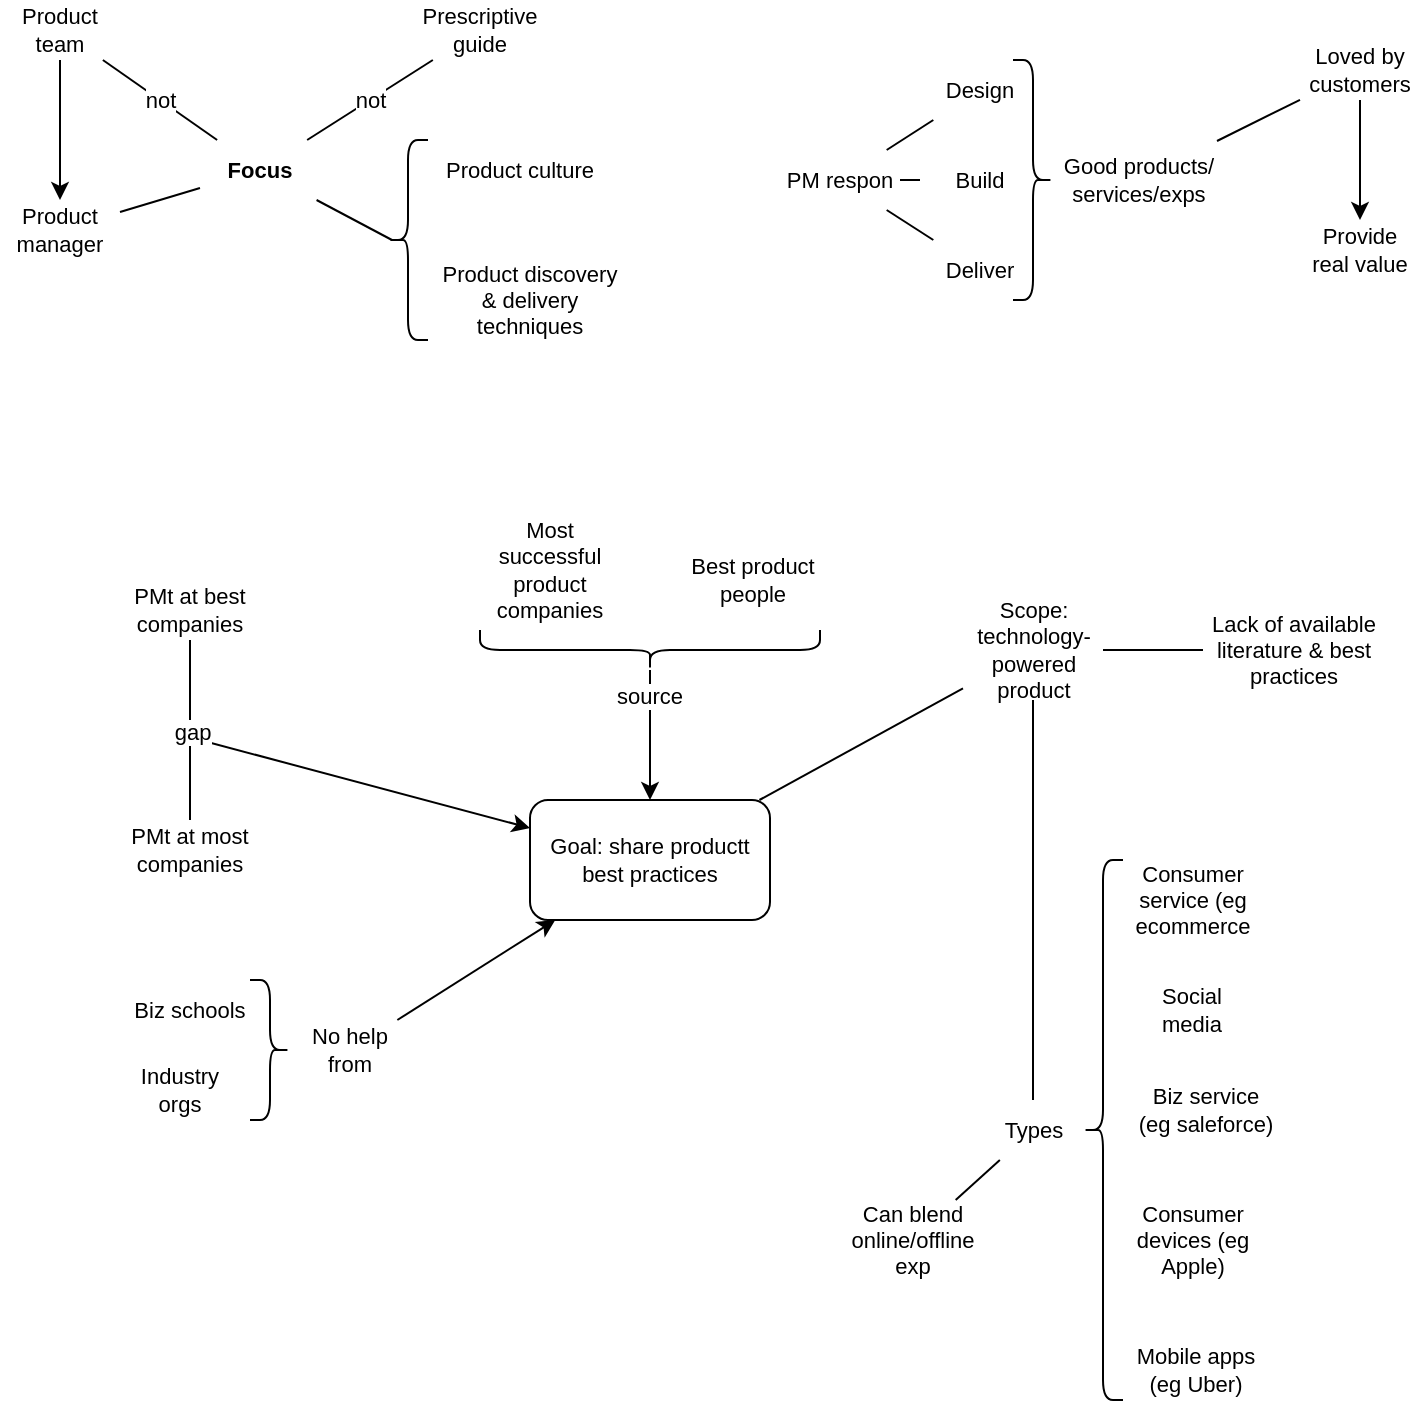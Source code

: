 <mxfile version="24.4.10" type="github">
  <diagram name="Page-1" id="LtzkvoZE5wQOxvXeWPpe">
    <mxGraphModel dx="954" dy="492" grid="1" gridSize="10" guides="1" tooltips="1" connect="1" arrows="1" fold="1" page="1" pageScale="1" pageWidth="827" pageHeight="1169" background="#ffffff" math="0" shadow="0">
      <root>
        <mxCell id="0" />
        <mxCell id="1" parent="0" />
        <mxCell id="TtzPyp4bpMKkoiG6bIdR-3" value="not" style="rounded=0;orthogonalLoop=1;jettySize=auto;html=1;endArrow=none;endFill=0;" edge="1" parent="1" source="TtzPyp4bpMKkoiG6bIdR-1" target="TtzPyp4bpMKkoiG6bIdR-2">
          <mxGeometry relative="1" as="geometry" />
        </mxCell>
        <mxCell id="TtzPyp4bpMKkoiG6bIdR-12" value="not" style="edgeStyle=none;rounded=0;orthogonalLoop=1;jettySize=auto;html=1;strokeColor=default;align=center;verticalAlign=middle;fontFamily=Helvetica;fontSize=11;fontColor=default;labelBackgroundColor=default;endArrow=none;endFill=0;" edge="1" parent="1" source="TtzPyp4bpMKkoiG6bIdR-1" target="TtzPyp4bpMKkoiG6bIdR-11">
          <mxGeometry relative="1" as="geometry" />
        </mxCell>
        <mxCell id="TtzPyp4bpMKkoiG6bIdR-13" style="edgeStyle=none;rounded=0;orthogonalLoop=1;jettySize=auto;html=1;strokeColor=default;align=center;verticalAlign=middle;fontFamily=Helvetica;fontSize=11;fontColor=default;labelBackgroundColor=default;endArrow=none;endFill=0;" edge="1" parent="1" source="TtzPyp4bpMKkoiG6bIdR-1" target="TtzPyp4bpMKkoiG6bIdR-10">
          <mxGeometry relative="1" as="geometry" />
        </mxCell>
        <mxCell id="TtzPyp4bpMKkoiG6bIdR-1" value="Focus" style="text;html=1;align=center;verticalAlign=middle;whiteSpace=wrap;rounded=0;fontSize=11;fontStyle=1" vertex="1" parent="1">
          <mxGeometry x="140" y="270" width="60" height="30" as="geometry" />
        </mxCell>
        <mxCell id="TtzPyp4bpMKkoiG6bIdR-2" value="Prescriptive guide" style="text;html=1;align=center;verticalAlign=middle;whiteSpace=wrap;rounded=0;fontSize=11;" vertex="1" parent="1">
          <mxGeometry x="250" y="200" width="60" height="30" as="geometry" />
        </mxCell>
        <mxCell id="TtzPyp4bpMKkoiG6bIdR-4" value="Product culture" style="text;html=1;align=center;verticalAlign=middle;whiteSpace=wrap;rounded=0;fontFamily=Helvetica;fontSize=11;fontColor=default;labelBackgroundColor=default;" vertex="1" parent="1">
          <mxGeometry x="260" y="270" width="80" height="30" as="geometry" />
        </mxCell>
        <mxCell id="TtzPyp4bpMKkoiG6bIdR-5" value="Product discovery &amp;amp; delivery techniques" style="text;html=1;align=center;verticalAlign=middle;whiteSpace=wrap;rounded=0;fontFamily=Helvetica;fontSize=11;fontColor=default;labelBackgroundColor=default;" vertex="1" parent="1">
          <mxGeometry x="260" y="330" width="90" height="40" as="geometry" />
        </mxCell>
        <mxCell id="TtzPyp4bpMKkoiG6bIdR-8" value="" style="shape=curlyBracket;whiteSpace=wrap;html=1;rounded=1;labelPosition=left;verticalLabelPosition=middle;align=right;verticalAlign=middle;fontFamily=Helvetica;fontSize=11;fontColor=default;labelBackgroundColor=default;" vertex="1" parent="1">
          <mxGeometry x="234" y="270" width="20" height="100" as="geometry" />
        </mxCell>
        <mxCell id="TtzPyp4bpMKkoiG6bIdR-9" style="edgeStyle=none;rounded=0;orthogonalLoop=1;jettySize=auto;html=1;entryX=0.1;entryY=0.5;entryDx=0;entryDy=0;entryPerimeter=0;strokeColor=default;align=center;verticalAlign=middle;fontFamily=Helvetica;fontSize=11;fontColor=default;labelBackgroundColor=default;endArrow=none;endFill=0;" edge="1" parent="1" source="TtzPyp4bpMKkoiG6bIdR-1" target="TtzPyp4bpMKkoiG6bIdR-8">
          <mxGeometry relative="1" as="geometry" />
        </mxCell>
        <mxCell id="TtzPyp4bpMKkoiG6bIdR-10" value="Product manager" style="text;html=1;align=center;verticalAlign=middle;whiteSpace=wrap;rounded=0;fontFamily=Helvetica;fontSize=11;fontColor=default;labelBackgroundColor=default;" vertex="1" parent="1">
          <mxGeometry x="40" y="300" width="60" height="30" as="geometry" />
        </mxCell>
        <mxCell id="TtzPyp4bpMKkoiG6bIdR-14" style="edgeStyle=none;rounded=0;orthogonalLoop=1;jettySize=auto;html=1;strokeColor=default;align=center;verticalAlign=middle;fontFamily=Helvetica;fontSize=11;fontColor=default;labelBackgroundColor=default;endArrow=classic;endFill=1;" edge="1" parent="1" source="TtzPyp4bpMKkoiG6bIdR-11" target="TtzPyp4bpMKkoiG6bIdR-10">
          <mxGeometry relative="1" as="geometry">
            <Array as="points" />
          </mxGeometry>
        </mxCell>
        <mxCell id="TtzPyp4bpMKkoiG6bIdR-11" value="Product team" style="text;html=1;align=center;verticalAlign=middle;whiteSpace=wrap;rounded=0;fontFamily=Helvetica;fontSize=11;fontColor=default;labelBackgroundColor=default;" vertex="1" parent="1">
          <mxGeometry x="40" y="200" width="60" height="30" as="geometry" />
        </mxCell>
        <mxCell id="TtzPyp4bpMKkoiG6bIdR-20" style="edgeStyle=none;rounded=0;orthogonalLoop=1;jettySize=auto;html=1;strokeColor=default;align=center;verticalAlign=middle;fontFamily=Helvetica;fontSize=11;fontColor=default;labelBackgroundColor=default;endArrow=none;endFill=0;startArrow=classic;startFill=1;" edge="1" parent="1" source="TtzPyp4bpMKkoiG6bIdR-17">
          <mxGeometry relative="1" as="geometry">
            <mxPoint x="140" y="570" as="targetPoint" />
          </mxGeometry>
        </mxCell>
        <mxCell id="TtzPyp4bpMKkoiG6bIdR-24" style="edgeStyle=none;rounded=0;orthogonalLoop=1;jettySize=auto;html=1;strokeColor=default;align=center;verticalAlign=middle;fontFamily=Helvetica;fontSize=11;fontColor=default;labelBackgroundColor=default;endArrow=none;endFill=0;" edge="1" parent="1" source="TtzPyp4bpMKkoiG6bIdR-17" target="TtzPyp4bpMKkoiG6bIdR-23">
          <mxGeometry relative="1" as="geometry" />
        </mxCell>
        <mxCell id="TtzPyp4bpMKkoiG6bIdR-17" value="Goal: share productt best practices" style="rounded=1;whiteSpace=wrap;html=1;fontFamily=Helvetica;fontSize=11;fontColor=default;labelBackgroundColor=default;" vertex="1" parent="1">
          <mxGeometry x="305" y="600" width="120" height="60" as="geometry" />
        </mxCell>
        <mxCell id="TtzPyp4bpMKkoiG6bIdR-21" value="" style="edgeStyle=none;rounded=0;orthogonalLoop=1;jettySize=auto;html=1;strokeColor=default;align=center;verticalAlign=middle;fontFamily=Helvetica;fontSize=11;fontColor=default;labelBackgroundColor=default;endArrow=none;endFill=0;" edge="1" parent="1" source="TtzPyp4bpMKkoiG6bIdR-18" target="TtzPyp4bpMKkoiG6bIdR-19">
          <mxGeometry relative="1" as="geometry" />
        </mxCell>
        <mxCell id="TtzPyp4bpMKkoiG6bIdR-22" value="gap" style="edgeLabel;html=1;align=center;verticalAlign=middle;resizable=0;points=[];fontFamily=Helvetica;fontSize=11;fontColor=default;labelBackgroundColor=default;" vertex="1" connectable="0" parent="TtzPyp4bpMKkoiG6bIdR-21">
          <mxGeometry x="0.022" y="1" relative="1" as="geometry">
            <mxPoint as="offset" />
          </mxGeometry>
        </mxCell>
        <mxCell id="TtzPyp4bpMKkoiG6bIdR-18" value="PMt at best companies" style="text;html=1;align=center;verticalAlign=middle;whiteSpace=wrap;rounded=0;fontFamily=Helvetica;fontSize=11;fontColor=default;labelBackgroundColor=default;" vertex="1" parent="1">
          <mxGeometry x="105" y="490" width="60" height="30" as="geometry" />
        </mxCell>
        <mxCell id="TtzPyp4bpMKkoiG6bIdR-19" value="PMt at most companies" style="text;html=1;align=center;verticalAlign=middle;whiteSpace=wrap;rounded=0;fontFamily=Helvetica;fontSize=11;fontColor=default;labelBackgroundColor=default;" vertex="1" parent="1">
          <mxGeometry x="100" y="610" width="70" height="30" as="geometry" />
        </mxCell>
        <mxCell id="TtzPyp4bpMKkoiG6bIdR-26" value="" style="edgeStyle=none;rounded=0;orthogonalLoop=1;jettySize=auto;html=1;strokeColor=default;align=center;verticalAlign=middle;fontFamily=Helvetica;fontSize=11;fontColor=default;labelBackgroundColor=default;endArrow=none;endFill=0;" edge="1" parent="1" source="TtzPyp4bpMKkoiG6bIdR-23" target="TtzPyp4bpMKkoiG6bIdR-25">
          <mxGeometry relative="1" as="geometry" />
        </mxCell>
        <mxCell id="TtzPyp4bpMKkoiG6bIdR-23" value="Scope: technology-powered product" style="text;html=1;align=center;verticalAlign=middle;whiteSpace=wrap;rounded=0;fontFamily=Helvetica;fontSize=11;fontColor=default;labelBackgroundColor=default;" vertex="1" parent="1">
          <mxGeometry x="521.5" y="500" width="70" height="50" as="geometry" />
        </mxCell>
        <mxCell id="TtzPyp4bpMKkoiG6bIdR-25" value="Lack of available literature &amp;amp; best practices" style="text;html=1;align=center;verticalAlign=middle;whiteSpace=wrap;rounded=0;fontFamily=Helvetica;fontSize=11;fontColor=default;labelBackgroundColor=default;" vertex="1" parent="1">
          <mxGeometry x="641.5" y="505" width="90" height="40" as="geometry" />
        </mxCell>
        <mxCell id="TtzPyp4bpMKkoiG6bIdR-37" style="edgeStyle=none;rounded=0;orthogonalLoop=1;jettySize=auto;html=1;strokeColor=default;align=center;verticalAlign=middle;fontFamily=Helvetica;fontSize=11;fontColor=default;labelBackgroundColor=default;endArrow=none;endFill=0;" edge="1" parent="1" source="TtzPyp4bpMKkoiG6bIdR-27" target="TtzPyp4bpMKkoiG6bIdR-36">
          <mxGeometry relative="1" as="geometry" />
        </mxCell>
        <mxCell id="TtzPyp4bpMKkoiG6bIdR-27" value="Good products/&lt;br&gt;services/exps" style="text;html=1;align=center;verticalAlign=middle;whiteSpace=wrap;rounded=0;fontFamily=Helvetica;fontSize=11;fontColor=default;labelBackgroundColor=default;" vertex="1" parent="1">
          <mxGeometry x="570" y="270" width="78.5" height="40" as="geometry" />
        </mxCell>
        <mxCell id="TtzPyp4bpMKkoiG6bIdR-33" style="edgeStyle=none;rounded=0;orthogonalLoop=1;jettySize=auto;html=1;strokeColor=default;align=center;verticalAlign=middle;fontFamily=Helvetica;fontSize=11;fontColor=default;labelBackgroundColor=default;endArrow=none;endFill=0;" edge="1" parent="1" source="TtzPyp4bpMKkoiG6bIdR-28" target="TtzPyp4bpMKkoiG6bIdR-30">
          <mxGeometry relative="1" as="geometry" />
        </mxCell>
        <mxCell id="TtzPyp4bpMKkoiG6bIdR-34" style="edgeStyle=none;rounded=0;orthogonalLoop=1;jettySize=auto;html=1;strokeColor=default;align=center;verticalAlign=middle;fontFamily=Helvetica;fontSize=11;fontColor=default;labelBackgroundColor=default;endArrow=none;endFill=0;" edge="1" parent="1" source="TtzPyp4bpMKkoiG6bIdR-28" target="TtzPyp4bpMKkoiG6bIdR-31">
          <mxGeometry relative="1" as="geometry" />
        </mxCell>
        <mxCell id="TtzPyp4bpMKkoiG6bIdR-35" style="edgeStyle=none;rounded=0;orthogonalLoop=1;jettySize=auto;html=1;strokeColor=default;align=center;verticalAlign=middle;fontFamily=Helvetica;fontSize=11;fontColor=default;labelBackgroundColor=default;endArrow=none;endFill=0;" edge="1" parent="1" source="TtzPyp4bpMKkoiG6bIdR-28" target="TtzPyp4bpMKkoiG6bIdR-32">
          <mxGeometry relative="1" as="geometry" />
        </mxCell>
        <mxCell id="TtzPyp4bpMKkoiG6bIdR-28" value="PM respon" style="text;html=1;align=center;verticalAlign=middle;whiteSpace=wrap;rounded=0;fontFamily=Helvetica;fontSize=11;fontColor=default;labelBackgroundColor=default;" vertex="1" parent="1">
          <mxGeometry x="430" y="275" width="60" height="30" as="geometry" />
        </mxCell>
        <mxCell id="TtzPyp4bpMKkoiG6bIdR-29" value="" style="shape=curlyBracket;whiteSpace=wrap;html=1;rounded=1;flipH=1;labelPosition=right;verticalLabelPosition=middle;align=left;verticalAlign=middle;fontFamily=Helvetica;fontSize=11;fontColor=default;labelBackgroundColor=default;" vertex="1" parent="1">
          <mxGeometry x="546.5" y="230" width="20" height="120" as="geometry" />
        </mxCell>
        <mxCell id="TtzPyp4bpMKkoiG6bIdR-30" value="Design" style="text;html=1;align=center;verticalAlign=middle;whiteSpace=wrap;rounded=0;fontFamily=Helvetica;fontSize=11;fontColor=default;labelBackgroundColor=default;" vertex="1" parent="1">
          <mxGeometry x="500" y="230" width="60" height="30" as="geometry" />
        </mxCell>
        <mxCell id="TtzPyp4bpMKkoiG6bIdR-31" value="Build" style="text;html=1;align=center;verticalAlign=middle;whiteSpace=wrap;rounded=0;fontFamily=Helvetica;fontSize=11;fontColor=default;labelBackgroundColor=default;" vertex="1" parent="1">
          <mxGeometry x="500" y="275" width="60" height="30" as="geometry" />
        </mxCell>
        <mxCell id="TtzPyp4bpMKkoiG6bIdR-32" value="Deliver" style="text;html=1;align=center;verticalAlign=middle;whiteSpace=wrap;rounded=0;fontFamily=Helvetica;fontSize=11;fontColor=default;labelBackgroundColor=default;" vertex="1" parent="1">
          <mxGeometry x="500" y="320" width="60" height="30" as="geometry" />
        </mxCell>
        <mxCell id="TtzPyp4bpMKkoiG6bIdR-39" value="" style="edgeStyle=none;rounded=0;orthogonalLoop=1;jettySize=auto;html=1;strokeColor=default;align=center;verticalAlign=middle;fontFamily=Helvetica;fontSize=11;fontColor=default;labelBackgroundColor=default;endArrow=classic;endFill=1;" edge="1" parent="1" source="TtzPyp4bpMKkoiG6bIdR-36" target="TtzPyp4bpMKkoiG6bIdR-38">
          <mxGeometry relative="1" as="geometry" />
        </mxCell>
        <mxCell id="TtzPyp4bpMKkoiG6bIdR-36" value="Loved by customers" style="text;html=1;align=center;verticalAlign=middle;whiteSpace=wrap;rounded=0;fontFamily=Helvetica;fontSize=11;fontColor=default;labelBackgroundColor=default;" vertex="1" parent="1">
          <mxGeometry x="690" y="220" width="60" height="30" as="geometry" />
        </mxCell>
        <mxCell id="TtzPyp4bpMKkoiG6bIdR-38" value="Provide real value" style="text;html=1;align=center;verticalAlign=middle;whiteSpace=wrap;rounded=0;fontFamily=Helvetica;fontSize=11;fontColor=default;labelBackgroundColor=default;" vertex="1" parent="1">
          <mxGeometry x="690" y="310" width="60" height="30" as="geometry" />
        </mxCell>
        <mxCell id="TtzPyp4bpMKkoiG6bIdR-48" style="edgeStyle=none;rounded=0;orthogonalLoop=1;jettySize=auto;html=1;strokeColor=default;align=center;verticalAlign=middle;fontFamily=Helvetica;fontSize=11;fontColor=default;labelBackgroundColor=default;endArrow=none;endFill=0;" edge="1" parent="1" source="TtzPyp4bpMKkoiG6bIdR-40" target="TtzPyp4bpMKkoiG6bIdR-47">
          <mxGeometry relative="1" as="geometry" />
        </mxCell>
        <mxCell id="TtzPyp4bpMKkoiG6bIdR-49" style="edgeStyle=none;rounded=0;orthogonalLoop=1;jettySize=auto;html=1;strokeColor=default;align=center;verticalAlign=middle;fontFamily=Helvetica;fontSize=11;fontColor=default;labelBackgroundColor=default;endArrow=none;endFill=0;" edge="1" parent="1" source="TtzPyp4bpMKkoiG6bIdR-40" target="TtzPyp4bpMKkoiG6bIdR-23">
          <mxGeometry relative="1" as="geometry" />
        </mxCell>
        <mxCell id="TtzPyp4bpMKkoiG6bIdR-40" value="Types" style="text;html=1;align=center;verticalAlign=middle;whiteSpace=wrap;rounded=0;fontFamily=Helvetica;fontSize=11;fontColor=default;labelBackgroundColor=default;" vertex="1" parent="1">
          <mxGeometry x="526.5" y="750" width="60" height="30" as="geometry" />
        </mxCell>
        <mxCell id="TtzPyp4bpMKkoiG6bIdR-41" value="" style="shape=curlyBracket;whiteSpace=wrap;html=1;rounded=1;labelPosition=left;verticalLabelPosition=middle;align=right;verticalAlign=middle;fontFamily=Helvetica;fontSize=11;fontColor=default;labelBackgroundColor=default;" vertex="1" parent="1">
          <mxGeometry x="581.5" y="630" width="20" height="270" as="geometry" />
        </mxCell>
        <mxCell id="TtzPyp4bpMKkoiG6bIdR-42" value="Consumer service (eg ecommerce" style="text;html=1;align=center;verticalAlign=middle;whiteSpace=wrap;rounded=0;fontFamily=Helvetica;fontSize=11;fontColor=default;labelBackgroundColor=default;" vertex="1" parent="1">
          <mxGeometry x="601.5" y="630" width="68.5" height="40" as="geometry" />
        </mxCell>
        <mxCell id="TtzPyp4bpMKkoiG6bIdR-43" value="Social media" style="text;html=1;align=center;verticalAlign=middle;whiteSpace=wrap;rounded=0;fontFamily=Helvetica;fontSize=11;fontColor=default;labelBackgroundColor=default;" vertex="1" parent="1">
          <mxGeometry x="605.75" y="690" width="60" height="30" as="geometry" />
        </mxCell>
        <mxCell id="TtzPyp4bpMKkoiG6bIdR-44" value="Biz service (eg saleforce)" style="text;html=1;align=center;verticalAlign=middle;whiteSpace=wrap;rounded=0;fontFamily=Helvetica;fontSize=11;fontColor=default;labelBackgroundColor=default;" vertex="1" parent="1">
          <mxGeometry x="605.75" y="740" width="74.25" height="30" as="geometry" />
        </mxCell>
        <mxCell id="TtzPyp4bpMKkoiG6bIdR-45" value="Consumer devices (eg Apple)" style="text;html=1;align=center;verticalAlign=middle;whiteSpace=wrap;rounded=0;fontFamily=Helvetica;fontSize=11;fontColor=default;labelBackgroundColor=default;" vertex="1" parent="1">
          <mxGeometry x="607.25" y="800" width="58.5" height="40" as="geometry" />
        </mxCell>
        <mxCell id="TtzPyp4bpMKkoiG6bIdR-46" value="Mobile apps (eg Uber)" style="text;html=1;align=center;verticalAlign=middle;whiteSpace=wrap;rounded=0;fontFamily=Helvetica;fontSize=11;fontColor=default;labelBackgroundColor=default;" vertex="1" parent="1">
          <mxGeometry x="605.75" y="870" width="64.25" height="30" as="geometry" />
        </mxCell>
        <mxCell id="TtzPyp4bpMKkoiG6bIdR-47" value="Can blend online/offline exp" style="text;html=1;align=center;verticalAlign=middle;whiteSpace=wrap;rounded=0;fontFamily=Helvetica;fontSize=11;fontColor=default;labelBackgroundColor=default;" vertex="1" parent="1">
          <mxGeometry x="461.5" y="800" width="68.5" height="40" as="geometry" />
        </mxCell>
        <mxCell id="TtzPyp4bpMKkoiG6bIdR-50" value="Most successful product companies" style="text;html=1;align=center;verticalAlign=middle;whiteSpace=wrap;rounded=0;fontFamily=Helvetica;fontSize=11;fontColor=default;labelBackgroundColor=default;" vertex="1" parent="1">
          <mxGeometry x="280" y="460" width="70" height="50" as="geometry" />
        </mxCell>
        <mxCell id="TtzPyp4bpMKkoiG6bIdR-51" value="Best product people" style="text;html=1;align=center;verticalAlign=middle;whiteSpace=wrap;rounded=0;fontFamily=Helvetica;fontSize=11;fontColor=default;labelBackgroundColor=default;" vertex="1" parent="1">
          <mxGeometry x="381.5" y="475" width="68.5" height="30" as="geometry" />
        </mxCell>
        <mxCell id="TtzPyp4bpMKkoiG6bIdR-53" value="" style="edgeStyle=none;rounded=0;orthogonalLoop=1;jettySize=auto;html=1;strokeColor=default;align=center;verticalAlign=middle;fontFamily=Helvetica;fontSize=11;fontColor=default;labelBackgroundColor=default;endArrow=classic;endFill=1;" edge="1" parent="1" source="TtzPyp4bpMKkoiG6bIdR-52" target="TtzPyp4bpMKkoiG6bIdR-17">
          <mxGeometry relative="1" as="geometry" />
        </mxCell>
        <mxCell id="TtzPyp4bpMKkoiG6bIdR-52" value="source" style="shape=curlyBracket;whiteSpace=wrap;html=1;rounded=1;flipH=1;labelPosition=center;verticalLabelPosition=bottom;align=center;verticalAlign=top;fontFamily=Helvetica;fontSize=11;fontColor=default;labelBackgroundColor=default;direction=north;" vertex="1" parent="1">
          <mxGeometry x="280" y="515" width="170" height="20" as="geometry" />
        </mxCell>
        <mxCell id="TtzPyp4bpMKkoiG6bIdR-58" style="edgeStyle=none;rounded=0;orthogonalLoop=1;jettySize=auto;html=1;strokeColor=default;align=center;verticalAlign=middle;fontFamily=Helvetica;fontSize=11;fontColor=default;labelBackgroundColor=default;endArrow=classic;endFill=1;" edge="1" parent="1" source="TtzPyp4bpMKkoiG6bIdR-54" target="TtzPyp4bpMKkoiG6bIdR-17">
          <mxGeometry relative="1" as="geometry" />
        </mxCell>
        <mxCell id="TtzPyp4bpMKkoiG6bIdR-54" value="No help from" style="text;html=1;align=center;verticalAlign=middle;whiteSpace=wrap;rounded=0;fontFamily=Helvetica;fontSize=11;fontColor=default;labelBackgroundColor=default;" vertex="1" parent="1">
          <mxGeometry x="185" y="710" width="60" height="30" as="geometry" />
        </mxCell>
        <mxCell id="TtzPyp4bpMKkoiG6bIdR-55" value="" style="shape=curlyBracket;whiteSpace=wrap;html=1;rounded=1;flipH=1;labelPosition=right;verticalLabelPosition=middle;align=left;verticalAlign=middle;fontFamily=Helvetica;fontSize=11;fontColor=default;labelBackgroundColor=default;" vertex="1" parent="1">
          <mxGeometry x="165" y="690" width="20" height="70" as="geometry" />
        </mxCell>
        <mxCell id="TtzPyp4bpMKkoiG6bIdR-56" value="Biz schools" style="text;html=1;align=center;verticalAlign=middle;whiteSpace=wrap;rounded=0;fontFamily=Helvetica;fontSize=11;fontColor=default;labelBackgroundColor=default;" vertex="1" parent="1">
          <mxGeometry x="105" y="690" width="60" height="30" as="geometry" />
        </mxCell>
        <mxCell id="TtzPyp4bpMKkoiG6bIdR-57" value="Industry orgs" style="text;html=1;align=center;verticalAlign=middle;whiteSpace=wrap;rounded=0;fontFamily=Helvetica;fontSize=11;fontColor=default;labelBackgroundColor=default;" vertex="1" parent="1">
          <mxGeometry x="100" y="730" width="60" height="30" as="geometry" />
        </mxCell>
      </root>
    </mxGraphModel>
  </diagram>
</mxfile>
